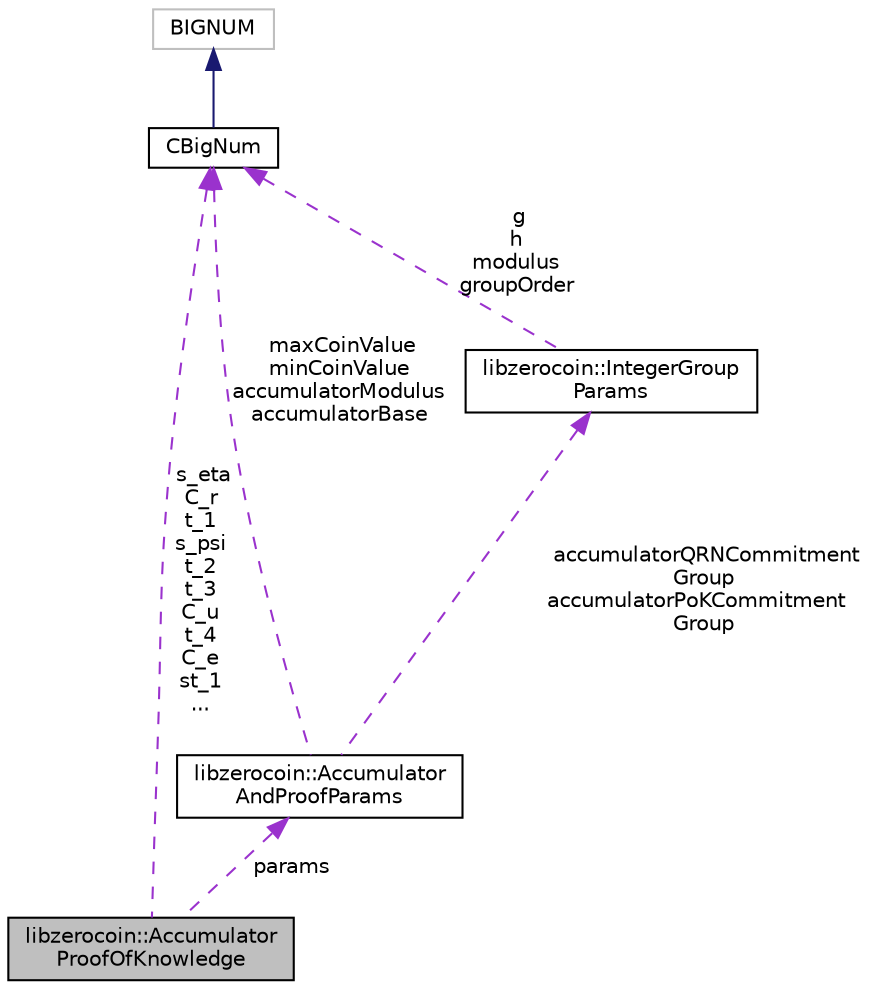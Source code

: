 digraph "libzerocoin::AccumulatorProofOfKnowledge"
{
  edge [fontname="Helvetica",fontsize="10",labelfontname="Helvetica",labelfontsize="10"];
  node [fontname="Helvetica",fontsize="10",shape=record];
  Node1 [label="libzerocoin::Accumulator\lProofOfKnowledge",height=0.2,width=0.4,color="black", fillcolor="grey75", style="filled", fontcolor="black"];
  Node2 -> Node1 [dir="back",color="darkorchid3",fontsize="10",style="dashed",label=" s_eta\nC_r\nt_1\ns_psi\nt_2\nt_3\nC_u\nt_4\nC_e\nst_1\n..." ,fontname="Helvetica"];
  Node2 [label="CBigNum",height=0.2,width=0.4,color="black", fillcolor="white", style="filled",URL="$class_c_big_num.html",tooltip="C++ wrapper for BIGNUM (OpenSSL bignum) "];
  Node3 -> Node2 [dir="back",color="midnightblue",fontsize="10",style="solid",fontname="Helvetica"];
  Node3 [label="BIGNUM",height=0.2,width=0.4,color="grey75", fillcolor="white", style="filled"];
  Node4 -> Node1 [dir="back",color="darkorchid3",fontsize="10",style="dashed",label=" params" ,fontname="Helvetica"];
  Node4 [label="libzerocoin::Accumulator\lAndProofParams",height=0.2,width=0.4,color="black", fillcolor="white", style="filled",URL="$classlibzerocoin_1_1_accumulator_and_proof_params.html"];
  Node5 -> Node4 [dir="back",color="darkorchid3",fontsize="10",style="dashed",label=" accumulatorQRNCommitment\lGroup\naccumulatorPoKCommitment\lGroup" ,fontname="Helvetica"];
  Node5 [label="libzerocoin::IntegerGroup\lParams",height=0.2,width=0.4,color="black", fillcolor="white", style="filled",URL="$classlibzerocoin_1_1_integer_group_params.html"];
  Node2 -> Node5 [dir="back",color="darkorchid3",fontsize="10",style="dashed",label=" g\nh\nmodulus\ngroupOrder" ,fontname="Helvetica"];
  Node2 -> Node4 [dir="back",color="darkorchid3",fontsize="10",style="dashed",label=" maxCoinValue\nminCoinValue\naccumulatorModulus\naccumulatorBase" ,fontname="Helvetica"];
}
